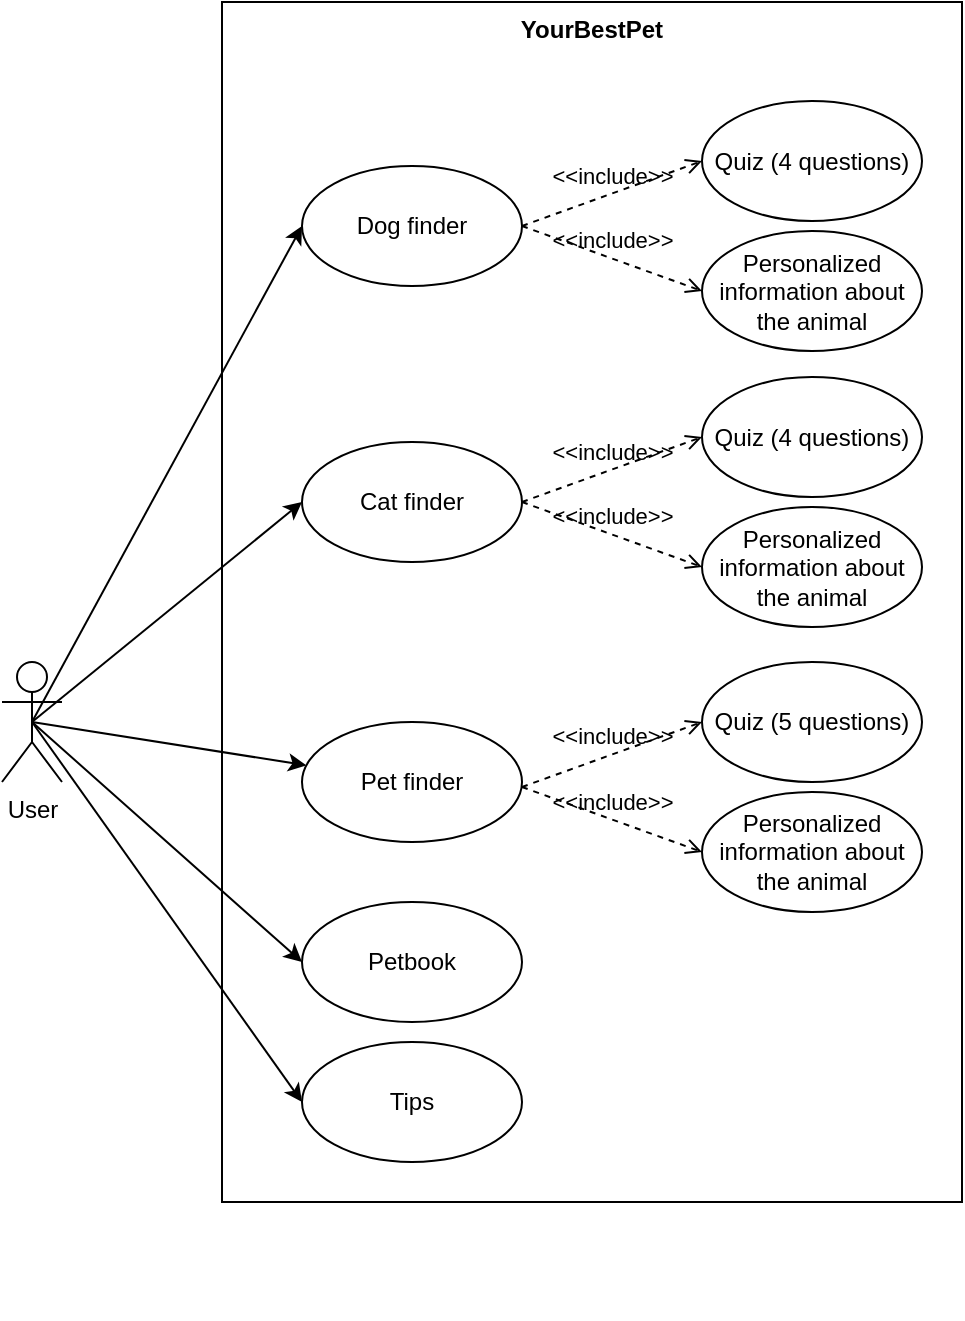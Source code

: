 <mxfile version="21.2.2" type="device">
  <diagram id="C5RBs43oDa-KdzZeNtuy" name="Page-1">
    <mxGraphModel dx="1216" dy="599" grid="1" gridSize="10" guides="1" tooltips="1" connect="1" arrows="1" fold="1" page="1" pageScale="1" pageWidth="827" pageHeight="1169" math="0" shadow="0">
      <root>
        <mxCell id="WIyWlLk6GJQsqaUBKTNV-0" />
        <mxCell id="WIyWlLk6GJQsqaUBKTNV-1" parent="WIyWlLk6GJQsqaUBKTNV-0" />
        <mxCell id="9-d625vDIgAPqHA31cNE-155" value="YourBestPet" style="shape=rect;html=1;verticalAlign=top;fontStyle=1;whiteSpace=wrap;align=center;" vertex="1" parent="WIyWlLk6GJQsqaUBKTNV-1">
          <mxGeometry x="670" y="940" width="370" height="600" as="geometry" />
        </mxCell>
        <mxCell id="9-d625vDIgAPqHA31cNE-156" style="rounded=0;orthogonalLoop=1;jettySize=auto;html=1;exitX=0.5;exitY=0.5;exitDx=0;exitDy=0;exitPerimeter=0;entryX=0;entryY=0.5;entryDx=0;entryDy=0;" edge="1" parent="WIyWlLk6GJQsqaUBKTNV-1" source="9-d625vDIgAPqHA31cNE-160" target="9-d625vDIgAPqHA31cNE-161">
          <mxGeometry relative="1" as="geometry" />
        </mxCell>
        <mxCell id="9-d625vDIgAPqHA31cNE-157" style="rounded=0;orthogonalLoop=1;jettySize=auto;html=1;exitX=0.5;exitY=0.5;exitDx=0;exitDy=0;exitPerimeter=0;" edge="1" parent="WIyWlLk6GJQsqaUBKTNV-1" source="9-d625vDIgAPqHA31cNE-160" target="9-d625vDIgAPqHA31cNE-162">
          <mxGeometry relative="1" as="geometry" />
        </mxCell>
        <mxCell id="9-d625vDIgAPqHA31cNE-158" style="edgeStyle=none;rounded=0;orthogonalLoop=1;jettySize=auto;html=1;exitX=0.5;exitY=0.5;exitDx=0;exitDy=0;exitPerimeter=0;entryX=0;entryY=0.5;entryDx=0;entryDy=0;" edge="1" parent="WIyWlLk6GJQsqaUBKTNV-1" source="9-d625vDIgAPqHA31cNE-160" target="9-d625vDIgAPqHA31cNE-163">
          <mxGeometry relative="1" as="geometry" />
        </mxCell>
        <mxCell id="9-d625vDIgAPqHA31cNE-159" style="edgeStyle=none;rounded=0;orthogonalLoop=1;jettySize=auto;html=1;exitX=0.5;exitY=0.5;exitDx=0;exitDy=0;exitPerimeter=0;entryX=0;entryY=0.5;entryDx=0;entryDy=0;" edge="1" parent="WIyWlLk6GJQsqaUBKTNV-1" source="9-d625vDIgAPqHA31cNE-160" target="9-d625vDIgAPqHA31cNE-164">
          <mxGeometry relative="1" as="geometry" />
        </mxCell>
        <mxCell id="9-d625vDIgAPqHA31cNE-189" style="rounded=0;orthogonalLoop=1;jettySize=auto;html=1;exitX=0.5;exitY=0.5;exitDx=0;exitDy=0;exitPerimeter=0;entryX=0;entryY=0.5;entryDx=0;entryDy=0;" edge="1" parent="WIyWlLk6GJQsqaUBKTNV-1" source="9-d625vDIgAPqHA31cNE-160" target="9-d625vDIgAPqHA31cNE-184">
          <mxGeometry relative="1" as="geometry" />
        </mxCell>
        <mxCell id="9-d625vDIgAPqHA31cNE-160" value="User" style="shape=umlActor;html=1;verticalLabelPosition=bottom;verticalAlign=top;align=center;" vertex="1" parent="WIyWlLk6GJQsqaUBKTNV-1">
          <mxGeometry x="560" y="1270" width="30" height="60" as="geometry" />
        </mxCell>
        <mxCell id="9-d625vDIgAPqHA31cNE-161" value="Cat finder" style="ellipse;whiteSpace=wrap;html=1;" vertex="1" parent="WIyWlLk6GJQsqaUBKTNV-1">
          <mxGeometry x="710" y="1160" width="110" height="60" as="geometry" />
        </mxCell>
        <mxCell id="9-d625vDIgAPqHA31cNE-162" value="Pet finder" style="ellipse;whiteSpace=wrap;html=1;" vertex="1" parent="WIyWlLk6GJQsqaUBKTNV-1">
          <mxGeometry x="710" y="1300" width="110" height="60" as="geometry" />
        </mxCell>
        <mxCell id="9-d625vDIgAPqHA31cNE-163" value="Petbook" style="ellipse;whiteSpace=wrap;html=1;" vertex="1" parent="WIyWlLk6GJQsqaUBKTNV-1">
          <mxGeometry x="710" y="1390" width="110" height="60" as="geometry" />
        </mxCell>
        <mxCell id="9-d625vDIgAPqHA31cNE-164" value="Tips" style="ellipse;whiteSpace=wrap;html=1;" vertex="1" parent="WIyWlLk6GJQsqaUBKTNV-1">
          <mxGeometry x="710" y="1460" width="110" height="60" as="geometry" />
        </mxCell>
        <mxCell id="9-d625vDIgAPqHA31cNE-165" style="edgeStyle=none;rounded=0;orthogonalLoop=1;jettySize=auto;html=1;exitX=0.25;exitY=1;exitDx=0;exitDy=0;" edge="1" parent="WIyWlLk6GJQsqaUBKTNV-1">
          <mxGeometry relative="1" as="geometry">
            <mxPoint x="762.5" y="1590" as="sourcePoint" />
            <mxPoint x="762.5" y="1590" as="targetPoint" />
          </mxGeometry>
        </mxCell>
        <mxCell id="9-d625vDIgAPqHA31cNE-166" value="&amp;lt;&amp;lt;include&amp;gt;&amp;gt;" style="edgeStyle=none;html=1;endArrow=open;verticalAlign=bottom;dashed=1;labelBackgroundColor=none;exitX=1;exitY=0.5;exitDx=0;exitDy=0;entryX=0;entryY=0.5;entryDx=0;entryDy=0;" edge="1" parent="WIyWlLk6GJQsqaUBKTNV-1" source="9-d625vDIgAPqHA31cNE-161" target="9-d625vDIgAPqHA31cNE-167">
          <mxGeometry width="160" relative="1" as="geometry">
            <mxPoint x="740" y="1420" as="sourcePoint" />
            <mxPoint x="910" y="1410" as="targetPoint" />
          </mxGeometry>
        </mxCell>
        <mxCell id="9-d625vDIgAPqHA31cNE-167" value="Quiz (4 questions)" style="ellipse;whiteSpace=wrap;html=1;" vertex="1" parent="WIyWlLk6GJQsqaUBKTNV-1">
          <mxGeometry x="910" y="1127.5" width="110" height="60" as="geometry" />
        </mxCell>
        <mxCell id="9-d625vDIgAPqHA31cNE-168" value="&amp;lt;&amp;lt;include&amp;gt;&amp;gt;" style="edgeStyle=none;html=1;endArrow=open;verticalAlign=bottom;dashed=1;labelBackgroundColor=none;entryX=0;entryY=0.5;entryDx=0;entryDy=0;" edge="1" parent="WIyWlLk6GJQsqaUBKTNV-1" target="9-d625vDIgAPqHA31cNE-169">
          <mxGeometry width="160" relative="1" as="geometry">
            <mxPoint x="820" y="1190" as="sourcePoint" />
            <mxPoint x="920" y="1435" as="targetPoint" />
          </mxGeometry>
        </mxCell>
        <mxCell id="9-d625vDIgAPqHA31cNE-169" value="Personalized information about the animal" style="ellipse;whiteSpace=wrap;html=1;" vertex="1" parent="WIyWlLk6GJQsqaUBKTNV-1">
          <mxGeometry x="910" y="1192.5" width="110" height="60" as="geometry" />
        </mxCell>
        <mxCell id="9-d625vDIgAPqHA31cNE-170" value="&amp;lt;&amp;lt;include&amp;gt;&amp;gt;" style="edgeStyle=none;html=1;endArrow=open;verticalAlign=bottom;dashed=1;labelBackgroundColor=none;exitX=1;exitY=0.5;exitDx=0;exitDy=0;entryX=0;entryY=0.5;entryDx=0;entryDy=0;" edge="1" parent="WIyWlLk6GJQsqaUBKTNV-1" target="9-d625vDIgAPqHA31cNE-171">
          <mxGeometry width="160" relative="1" as="geometry">
            <mxPoint x="820" y="1332.5" as="sourcePoint" />
            <mxPoint x="910" y="1552.5" as="targetPoint" />
          </mxGeometry>
        </mxCell>
        <mxCell id="9-d625vDIgAPqHA31cNE-171" value="Quiz (5 questions)" style="ellipse;whiteSpace=wrap;html=1;" vertex="1" parent="WIyWlLk6GJQsqaUBKTNV-1">
          <mxGeometry x="910" y="1270" width="110" height="60" as="geometry" />
        </mxCell>
        <mxCell id="9-d625vDIgAPqHA31cNE-172" value="&amp;lt;&amp;lt;include&amp;gt;&amp;gt;" style="edgeStyle=none;html=1;endArrow=open;verticalAlign=bottom;dashed=1;labelBackgroundColor=none;entryX=0;entryY=0.5;entryDx=0;entryDy=0;" edge="1" parent="WIyWlLk6GJQsqaUBKTNV-1" target="9-d625vDIgAPqHA31cNE-173">
          <mxGeometry width="160" relative="1" as="geometry">
            <mxPoint x="820" y="1332.5" as="sourcePoint" />
            <mxPoint x="920" y="1577.5" as="targetPoint" />
          </mxGeometry>
        </mxCell>
        <mxCell id="9-d625vDIgAPqHA31cNE-173" value="Personalized information about the animal" style="ellipse;whiteSpace=wrap;html=1;" vertex="1" parent="WIyWlLk6GJQsqaUBKTNV-1">
          <mxGeometry x="910" y="1335" width="110" height="60" as="geometry" />
        </mxCell>
        <mxCell id="9-d625vDIgAPqHA31cNE-184" value="Dog finder" style="ellipse;whiteSpace=wrap;html=1;" vertex="1" parent="WIyWlLk6GJQsqaUBKTNV-1">
          <mxGeometry x="710" y="1022" width="110" height="60" as="geometry" />
        </mxCell>
        <mxCell id="9-d625vDIgAPqHA31cNE-185" value="&amp;lt;&amp;lt;include&amp;gt;&amp;gt;" style="edgeStyle=none;html=1;endArrow=open;verticalAlign=bottom;dashed=1;labelBackgroundColor=none;exitX=1;exitY=0.5;exitDx=0;exitDy=0;entryX=0;entryY=0.5;entryDx=0;entryDy=0;" edge="1" parent="WIyWlLk6GJQsqaUBKTNV-1" source="9-d625vDIgAPqHA31cNE-184" target="9-d625vDIgAPqHA31cNE-186">
          <mxGeometry width="160" relative="1" as="geometry">
            <mxPoint x="740" y="1282" as="sourcePoint" />
            <mxPoint x="910" y="1272" as="targetPoint" />
          </mxGeometry>
        </mxCell>
        <mxCell id="9-d625vDIgAPqHA31cNE-186" value="Quiz (4 questions)" style="ellipse;whiteSpace=wrap;html=1;" vertex="1" parent="WIyWlLk6GJQsqaUBKTNV-1">
          <mxGeometry x="910" y="989.5" width="110" height="60" as="geometry" />
        </mxCell>
        <mxCell id="9-d625vDIgAPqHA31cNE-187" value="&amp;lt;&amp;lt;include&amp;gt;&amp;gt;" style="edgeStyle=none;html=1;endArrow=open;verticalAlign=bottom;dashed=1;labelBackgroundColor=none;entryX=0;entryY=0.5;entryDx=0;entryDy=0;" edge="1" parent="WIyWlLk6GJQsqaUBKTNV-1" target="9-d625vDIgAPqHA31cNE-188">
          <mxGeometry width="160" relative="1" as="geometry">
            <mxPoint x="820" y="1052" as="sourcePoint" />
            <mxPoint x="920" y="1297" as="targetPoint" />
          </mxGeometry>
        </mxCell>
        <mxCell id="9-d625vDIgAPqHA31cNE-188" value="Personalized information about the animal" style="ellipse;whiteSpace=wrap;html=1;" vertex="1" parent="WIyWlLk6GJQsqaUBKTNV-1">
          <mxGeometry x="910" y="1054.5" width="110" height="60" as="geometry" />
        </mxCell>
      </root>
    </mxGraphModel>
  </diagram>
</mxfile>
